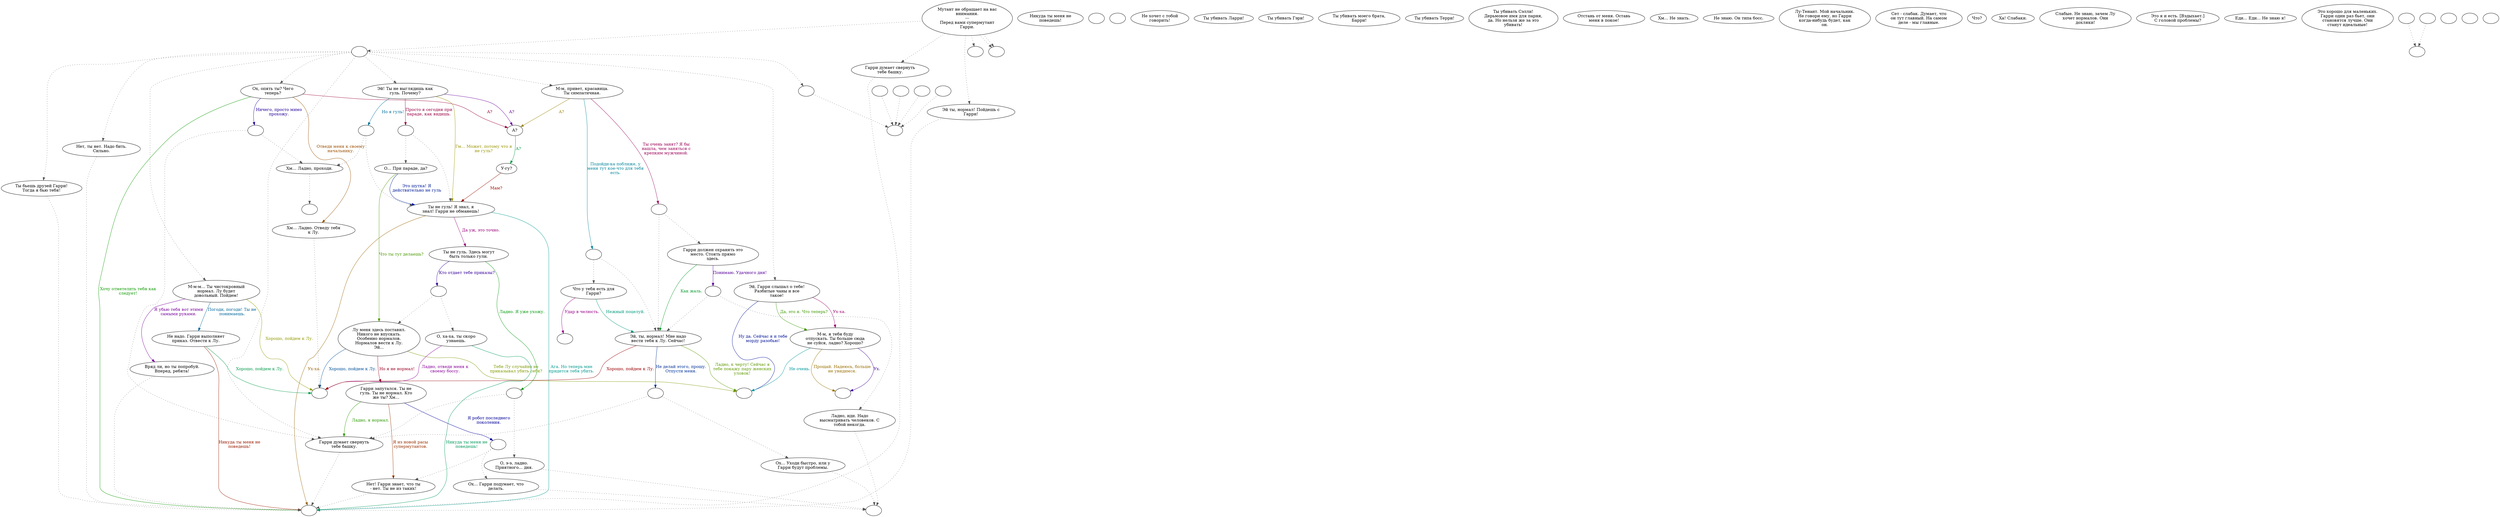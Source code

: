 digraph harry {
  "start" [style=filled       fillcolor="#FFFFFF"       color="#000000"]
  "start" -> "do_dialogue" [style=dotted color="#555555"]
  "start" -> "harry07b" [style=dotted color="#555555"]
  "start" -> "harry21" [style=dotted color="#555555"]
  "start" -> "pickup_p_proc" [style=dotted color="#555555"]
  "start" -> "Critter_Action" [style=dotted color="#555555"]
  "start" -> "Critter_Action" [style=dotted color="#555555"]
  "start" [label="Мутант не обращает на вас\nвнимания.\n---\nПеред вами супермутант\nГарри."]
  "gameover" [style=filled       fillcolor="#FFFFFF"       color="#000000"]
  "gameover" [label="Никуда ты меня не\nповедешь!"]
  "do_dialogue" [style=filled       fillcolor="#FFFFFF"       color="#000000"]
  "do_dialogue" -> "get_reaction" [style=dotted color="#555555"]
  "do_dialogue" -> "harry26" [style=dotted color="#555555"]
  "do_dialogue" -> "harry19" [style=dotted color="#555555"]
  "do_dialogue" -> "harry11" [style=dotted color="#555555"]
  "do_dialogue" -> "harry23" [style=dotted color="#555555"]
  "do_dialogue" -> "harry18" [style=dotted color="#555555"]
  "do_dialogue" -> "harry12" [style=dotted color="#555555"]
  "do_dialogue" -> "harry00" [style=dotted color="#555555"]
  "do_dialogue" -> "harry07" [style=dotted color="#555555"]
  "do_dialogue" [label=""]
  "Critter_Action" [style=filled       fillcolor="#FFFFFF"       color="#000000"]
  "Critter_Action" [label=""]
  "harryleave" [style=filled       fillcolor="#FFFFFF"       color="#000000"]
  "harryleave" [label=""]
  "harryend" [style=filled       fillcolor="#FFFFFF"       color="#000000"]
  "harryend" [label=""]
  "harrycbt" [style=filled       fillcolor="#FFFFFF"       color="#000000"]
  "harrycbt" [label=""]
  "harryturn" [style=filled       fillcolor="#FFFFFF"       color="#000000"]
  "harryturn" [label=""]
  "harryextra" [style=filled       fillcolor="#FFFFFF"       color="#000000"]
  "harryextra" [label=""]
  "surprise" [style=filled       fillcolor="#FFFFFF"       color="#000000"]
  "surprise" [label=""]
  "harrytime" [style=filled       fillcolor="#FFFFFF"       color="#000000"]
  "harrytime" [label=""]
  "harrytime2" [style=filled       fillcolor="#FFFFFF"       color="#000000"]
  "harrytime2" [label=""]
  "harry00" [style=filled       fillcolor="#FFFFFF"       color="#000000"]
  "harry00" [label="Эй! Ты не выглядишь как\nгуль. Почему?"]
  "harry00" -> "harry00_2" [label="Просто я сегодня при\nпараде, как видишь." color="#990043" fontcolor="#990043"]
  "harry00" -> "harry00_3" [label="Но я гуль!" color="#007099" fontcolor="#007099"]
  "harry00" -> "harry02" [label="Гм... Может, потому что я\nне гуль?" color="#999500" fontcolor="#999500"]
  "harry00" -> "harry00a" [label="А?" color="#690099" fontcolor="#690099"]
  "harry00a" [style=filled       fillcolor="#FFFFFF"       color="#000000"]
  "harry00a" [label="А?"]
  "harry00a" -> "harry00b" [label="А?" color="#00993C" fontcolor="#00993C"]
  "harry00b" [style=filled       fillcolor="#FFFFFF"       color="#000000"]
  "harry00b" [label="У-гу?"]
  "harry00b" -> "harry02" [label="Мам?" color="#990F00" fontcolor="#990F00"]
  "harry00_2" [style=filled       fillcolor="#FFFFFF"       color="#000000"]
  "harry00_2" -> "harry01" [style=dotted color="#555555"]
  "harry00_2" -> "harry02" [style=dotted color="#555555"]
  "harry00_2" [label=""]
  "harry00_3" [style=filled       fillcolor="#FFFFFF"       color="#000000"]
  "harry00_3" -> "harry20" [style=dotted color="#555555"]
  "harry00_3" -> "harry02" [style=dotted color="#555555"]
  "harry00_3" [label=""]
  "harry01" [style=filled       fillcolor="#FFFFFF"       color="#000000"]
  "harry01" [label="О... При параде, да?"]
  "harry01" -> "harry02" [label="Это шутка! Я\nдействительно не гуль" color="#001D99" fontcolor="#001D99"]
  "harry01" -> "harry04" [label="Что ты тут делаешь?" color="#4A9900" fontcolor="#4A9900"]
  "harry02" [style=filled       fillcolor="#FFFFFF"       color="#000000"]
  "harry02" [label="Ты не гуль! Я знал, я\nзнал! Гарри не обманешь!"]
  "harry02" -> "harry03" [label="Да уж, это точно." color="#990077" fontcolor="#990077"]
  "harry02" -> "harrycbt" [label="Ага. Но теперь мне\nпридется тебя убить." color="#00998F" fontcolor="#00998F"]
  "harry02" -> "harrycbt" [label="Ух-ха." color="#996200" fontcolor="#996200"]
  "harry03" [style=filled       fillcolor="#FFFFFF"       color="#000000"]
  "harry03" [label="Ты не гуль. Здесь могут\nбыть только гули."]
  "harry03" -> "harry03_2" [label="Кто отдает тебе приказы?" color="#350099" fontcolor="#350099"]
  "harry03" -> "harry03_5" [label="Ладно. Я уже ухожу." color="#009909" fontcolor="#009909"]
  "harry03_2" [style=filled       fillcolor="#FFFFFF"       color="#000000"]
  "harry03_2" -> "harry04" [style=dotted color="#555555"]
  "harry03_2" -> "harry05" [style=dotted color="#555555"]
  "harry03_2" [label=""]
  "harry03_5" [style=filled       fillcolor="#FFFFFF"       color="#000000"]
  "harry03_5" -> "harry06" [style=dotted color="#555555"]
  "harry03_5" -> "harry07" [style=dotted color="#555555"]
  "harry03_5" [label=""]
  "harry04" [style=filled       fillcolor="#FFFFFF"       color="#000000"]
  "harry04" [label="Лу меня здесь поставил.\nНикого не впускать.\nОсобенно нормалов.\nНормалов вести к Лу.\nЭй..."]
  "harry04" -> "harry08" [label="Но я не нормал!" color="#990024" fontcolor="#990024"]
  "harry04" -> "harryxxx" [label="Хорошо, пойдем к Лу." color="#005099" fontcolor="#005099"]
  "harry04" -> "harryturn" [label="Тебе Лу случайно не\nприказывал убить себя?" color="#7D9900" fontcolor="#7D9900"]
  "harry05" [style=filled       fillcolor="#FFFFFF"       color="#000000"]
  "harry05" [label="О, ха-ха, ты скоро\nузнаешь."]
  "harry05" -> "harryxxx" [label="Ладно, отведи меня к\nсвоему боссу." color="#880099" fontcolor="#880099"]
  "harry05" -> "harrycbt" [label="Никуда ты меня не\nповедешь!" color="#00995C" fontcolor="#00995C"]
  "harry06" [style=filled       fillcolor="#FFFFFF"       color="#000000"]
  "harry06" -> "harrytime" [style=dotted color="#555555"]
  "harry06" [label="О, э-э, ладно.\nПриятного... дня."]
  "harry07" [style=filled       fillcolor="#FFFFFF"       color="#000000"]
  "harry07" -> "harrycbt" [style=dotted color="#555555"]
  "harry07" [label="Гарри думает свернуть\nтебе башку."]
  "harry07b" [style=filled       fillcolor="#FFFFFF"       color="#000000"]
  "harry07b" -> "harrycbt" [style=dotted color="#555555"]
  "harry07b" [label="Гарри думает свернуть\nтебе башку."]
  "harry08" [style=filled       fillcolor="#FFFFFF"       color="#000000"]
  "harry08" [label="Гарри запутался. Ты не\nгуль. Ты не нормал. Кто\nже ты? Хм..."]
  "harry08" -> "harry09" [label="Я из новой расы\nсупермутантов." color="#992F00" fontcolor="#992F00"]
  "harry08" -> "harry08_2" [label="Я робот последнего\nпоколения." color="#020099" fontcolor="#020099"]
  "harry08" -> "harry07" [label="Ладно, я нормал." color="#2A9900" fontcolor="#2A9900"]
  "harry08_2" [style=filled       fillcolor="#FFFFFF"       color="#000000"]
  "harry08_2" -> "harry10" [style=dotted color="#555555"]
  "harry08_2" -> "harry09" [style=dotted color="#555555"]
  "harry08_2" [label=""]
  "harry09" [style=filled       fillcolor="#FFFFFF"       color="#000000"]
  "harry09" -> "harrycbt" [style=dotted color="#555555"]
  "harry09" [label="Нет! Гарри знает, что ты\n- нет. Ты не из таких!"]
  "harry10" [style=filled       fillcolor="#FFFFFF"       color="#000000"]
  "harry10" -> "harrytime" [style=dotted color="#555555"]
  "harry10" [label="Ох... Гарри подумает, что\nделать."]
  "harry11" [style=filled       fillcolor="#FFFFFF"       color="#000000"]
  "harry11" -> "harrycbt" [style=dotted color="#555555"]
  "harry11" [label="Нет, ты нет. Надо бить.\nСильно."]
  "harry12" [style=filled       fillcolor="#FFFFFF"       color="#000000"]
  "harry12" [label="М-м, привет, красавица.\nТы симпатичная."]
  "harry12" -> "harry12_2" [label="Ты очень занят? Я бы\nнашла, чем заняться с\nкрепким мужчиной." color="#990057" fontcolor="#990057"]
  "harry12" -> "harry12_3" [label="Подойди-ка поближе, у\nменя тут кое-что для тебя\nесть." color="#008499" fontcolor="#008499"]
  "harry12" -> "harry00a" [label="А?" color="#998200" fontcolor="#998200"]
  "harry12_2" [style=filled       fillcolor="#FFFFFF"       color="#000000"]
  "harry12_2" -> "harry13" [style=dotted color="#555555"]
  "harry12_2" -> "harry14" [style=dotted color="#555555"]
  "harry12_2" [label=""]
  "harry12_3" [style=filled       fillcolor="#FFFFFF"       color="#000000"]
  "harry12_3" -> "harry17" [style=dotted color="#555555"]
  "harry12_3" -> "harry14" [style=dotted color="#555555"]
  "harry12_3" [label=""]
  "harry13" [style=filled       fillcolor="#FFFFFF"       color="#000000"]
  "harry13" [label="Гарри должен охранять это\nместо. Стоять прямо\nздесь."]
  "harry13" -> "harry13_2" [label="Понимаю. Удачного дня!" color="#550099" fontcolor="#550099"]
  "harry13" -> "harry14" [label="Как жаль." color="#009928" fontcolor="#009928"]
  "harry13_2" [style=filled       fillcolor="#FFFFFF"       color="#000000"]
  "harry13_2" -> "harry16" [style=dotted color="#555555"]
  "harry13_2" -> "harry14" [style=dotted color="#555555"]
  "harry13_2" [label=""]
  "harry14" [style=filled       fillcolor="#FFFFFF"       color="#000000"]
  "harry14" [label="Эй, ты, нормал! Мне надо\nвести тебя к Лу. Сейчас!"]
  "harry14" -> "harryxxx" [label="Хорошо, пойдем к Лу." color="#990004" fontcolor="#990004"]
  "harry14" -> "harry14_2" [label="Не делай этого, прошу.\nОтпусти меня." color="#003199" fontcolor="#003199"]
  "harry14" -> "harryturn" [label="Ладно, к черту! Сейчас я\nтебе покажу пару женских\nуловок!" color="#5E9900" fontcolor="#5E9900"]
  "harry14_2" [style=filled       fillcolor="#FFFFFF"       color="#000000"]
  "harry14_2" -> "harry15" [style=dotted color="#555555"]
  "harry14_2" -> "harry07" [style=dotted color="#555555"]
  "harry14_2" [label=""]
  "harry15" [style=filled       fillcolor="#FFFFFF"       color="#000000"]
  "harry15" -> "harrytime" [style=dotted color="#555555"]
  "harry15" [label="Ох... Уходи быстро, или у\nГарри будут проблемы."]
  "harry16" [style=filled       fillcolor="#FFFFFF"       color="#000000"]
  "harry16" -> "harrytime" [style=dotted color="#555555"]
  "harry16" [label="Ладно, иди. Надо\nвысматривать человеков. С\nтобой некогда."]
  "harry17" [style=filled       fillcolor="#FFFFFF"       color="#000000"]
  "harry17" [label="Что у тебя есть для\nГарри?"]
  "harry17" -> "surprise" [label="Удар в челюсть." color="#99008A" fontcolor="#99008A"]
  "harry17" -> "harry14" [label="Нежный поцелуй." color="#00997B" fontcolor="#00997B"]
  "harry18" [style=filled       fillcolor="#FFFFFF"       color="#000000"]
  "harry18" -> "harrycbt" [style=dotted color="#555555"]
  "harry18" [label="Ты бьешь друзей Гарри!\nТогда я бью тебя!"]
  "harry19" [style=filled       fillcolor="#FFFFFF"       color="#000000"]
  "harry19" [label="Ох, опять ты? Чего\nтеперь?"]
  "harry19" -> "harry22" [label="Отведи меня к своему\nначальнику." color="#994F00" fontcolor="#994F00"]
  "harry19" -> "harry19_2" [label="Ничего, просто мимо\nпрохожу." color="#220099" fontcolor="#220099"]
  "harry19" -> "harrycbt" [label="Хочу отметелить тебя как\nследует!" color="#0B9900" fontcolor="#0B9900"]
  "harry19" -> "harry00a" [label="А?" color="#990037" fontcolor="#990037"]
  "harry19_2" [style=filled       fillcolor="#FFFFFF"       color="#000000"]
  "harry19_2" -> "harry20" [style=dotted color="#555555"]
  "harry19_2" -> "harry07" [style=dotted color="#555555"]
  "harry19_2" [label=""]
  "harry20" [style=filled       fillcolor="#FFFFFF"       color="#000000"]
  "harry20" -> "harrytime2" [style=dotted color="#555555"]
  "harry20" [label="Хм... Ладно, проходи."]
  "harry21" [style=filled       fillcolor="#FFFFFF"       color="#000000"]
  "harry21" -> "harrycbt" [style=dotted color="#555555"]
  "harry21" [label="Эй ты, нормал! Пойдешь с\nГарри!"]
  "harry22" [style=filled       fillcolor="#FFFFFF"       color="#000000"]
  "harry22" -> "harryxxx" [style=dotted color="#555555"]
  "harry22" [label="Хм... Ладно. Отведу тебя\nк Лу."]
  "harry23" [style=filled       fillcolor="#FFFFFF"       color="#000000"]
  "harry23" [label="М-м-м... Ты чистокровный\nнормал. Лу будет\nдовольный. Пойдем!"]
  "harry23" -> "harry24" [label="Погоди, погоди! Ты не\nпонимаешь." color="#006499" fontcolor="#006499"]
  "harry23" -> "harryxxx" [label="Хорошо, пойдем к Лу." color="#919900" fontcolor="#919900"]
  "harry23" -> "harry25" [label="Я убью тебя вот этими\nсамыми руками." color="#750099" fontcolor="#750099"]
  "harry24" [style=filled       fillcolor="#FFFFFF"       color="#000000"]
  "harry24" [label="Не надо. Гарри выполняет\nприказ. Отвести к Лу."]
  "harry24" -> "harryxxx" [label="Хорошо, пойдем к Лу." color="#009948" fontcolor="#009948"]
  "harry24" -> "harrycbt" [label="Никуда ты меня не\nповедешь!" color="#991B00" fontcolor="#991B00"]
  "harry25" [style=filled       fillcolor="#FFFFFF"       color="#000000"]
  "harry25" -> "harrycbt" [style=dotted color="#555555"]
  "harry25" [label="Вряд ли, но ты попробуй.\nВперед, ребята!"]
  "harry26" [style=filled       fillcolor="#FFFFFF"       color="#000000"]
  "harry26" [label="Эй, Гарри слышал о тебе!\nРазбитые чаны и все\nтакое!"]
  "harry26" -> "harryturn" [label="Ну да. Сейчас я и тебе\nморду разобью!" color="#001199" fontcolor="#001199"]
  "harry26" -> "harry27" [label="Да, это я. Что теперь?" color="#3E9900" fontcolor="#3E9900"]
  "harry26" -> "harry27" [label="Ух-ха." color="#99006B" fontcolor="#99006B"]
  "harry27" [style=filled       fillcolor="#FFFFFF"       color="#000000"]
  "harry27" [label="М-м, я тебя буду\nотпускать. Ты больше сюда\nне суйся, ладно? Хорошо?"]
  "harry27" -> "harryturn" [label="Не очень." color="#009799" fontcolor="#009799"]
  "harry27" -> "harryleave" [label="Прощай. Надеюсь, больше\nне увидимся." color="#996E00" fontcolor="#996E00"]
  "harry27" -> "harryleave" [label="Ух." color="#420099" fontcolor="#420099"]
  "harry200" [style=filled       fillcolor="#FFFFFF"       color="#000000"]
  "harry200" [label="Не хочет с тобой\nговорить!"]
  "harry201" [style=filled       fillcolor="#FFFFFF"       color="#000000"]
  "harry201" [label="Ты убивать Ларри!"]
  "harry202" [style=filled       fillcolor="#FFFFFF"       color="#000000"]
  "harry202" [label="Ты убивать Гэри!"]
  "harry203" [style=filled       fillcolor="#FFFFFF"       color="#000000"]
  "harry203" [label="Ты убивать моего брата,\nБарри!"]
  "harry204" [style=filled       fillcolor="#FFFFFF"       color="#000000"]
  "harry204" [label="Ты убивать Терри!"]
  "harry205" [style=filled       fillcolor="#FFFFFF"       color="#000000"]
  "harry205" [label="Ты убивать Сэлли!\nДерьмовое имя для парня,\nда. Но нельзя же за это\nубивать!"]
  "harry206" [style=filled       fillcolor="#FFFFFF"       color="#000000"]
  "harry206" [label="Отстань от меня. Оставь\nменя в покое!"]
  "harry207" [style=filled       fillcolor="#FFFFFF"       color="#000000"]
  "harry207" [label="Хм... Не знать."]
  "harry300" [style=filled       fillcolor="#FFFFFF"       color="#000000"]
  "harry300" [label="Не знаю. Он типа босс."]
  "harry301" [style=filled       fillcolor="#FFFFFF"       color="#000000"]
  "harry301" [label="Лу-Тенант. Мой начальник.\nНе говори ему, но Гарри\nкогда-нибудь будет, как\nон."]
  "harry302" [style=filled       fillcolor="#FFFFFF"       color="#000000"]
  "harry302" [label="Сет - слабак. Думает, что\nон тут главный. На самом\nделе - мы главные."]
  "harry303" [style=filled       fillcolor="#FFFFFF"       color="#000000"]
  "harry303" [label="Что?"]
  "harry304" [style=filled       fillcolor="#FFFFFF"       color="#000000"]
  "harry304" [label="Ха! Слабаки."]
  "harry305" [style=filled       fillcolor="#FFFFFF"       color="#000000"]
  "harry305" [label="Слабые. Не знаю, зачем Лу\nхочет нормалов. Они\nдохляки!"]
  "harry306" [style=filled       fillcolor="#FFFFFF"       color="#000000"]
  "harry306" [label="Это я и есть. [Вздыхает.]\nС головой проблемы?"]
  "harry307" [style=filled       fillcolor="#FFFFFF"       color="#000000"]
  "harry307" [label="Еди... Еди... Не знаю я!"]
  "harry308" [style=filled       fillcolor="#FFFFFF"       color="#000000"]
  "harry308" [label="Это хорошо для маленьких.\nГарри один раз бьет, они\nстановятся лучше. Они\nстанут идеальные!"]
  "pickup_p_proc" [style=filled       fillcolor="#FFFFFF"       color="#000000"]
  "pickup_p_proc" [label=""]
  "harryxxx" [style=filled       fillcolor="#FFFFFF"       color="#000000"]
  "harryxxx" [label=""]
  "get_reaction" [style=filled       fillcolor="#FFFFFF"       color="#000000"]
  "get_reaction" -> "ReactToLevel" [style=dotted color="#555555"]
  "get_reaction" [label=""]
  "ReactToLevel" [style=filled       fillcolor="#FFFFFF"       color="#000000"]
  "ReactToLevel" [label=""]
  "LevelToReact" [style=filled       fillcolor="#FFFFFF"       color="#000000"]
  "LevelToReact" [label=""]
  "UpReact" [style=filled       fillcolor="#FFFFFF"       color="#000000"]
  "UpReact" -> "ReactToLevel" [style=dotted color="#555555"]
  "UpReact" [label=""]
  "DownReact" [style=filled       fillcolor="#FFFFFF"       color="#000000"]
  "DownReact" -> "ReactToLevel" [style=dotted color="#555555"]
  "DownReact" [label=""]
  "BottomReact" [style=filled       fillcolor="#FFFFFF"       color="#000000"]
  "BottomReact" [label=""]
  "TopReact" [style=filled       fillcolor="#FFFFFF"       color="#000000"]
  "TopReact" [label=""]
  "BigUpReact" [style=filled       fillcolor="#FFFFFF"       color="#000000"]
  "BigUpReact" -> "ReactToLevel" [style=dotted color="#555555"]
  "BigUpReact" [label=""]
  "BigDownReact" [style=filled       fillcolor="#FFFFFF"       color="#000000"]
  "BigDownReact" -> "ReactToLevel" [style=dotted color="#555555"]
  "BigDownReact" [label=""]
  "UpReactLevel" [style=filled       fillcolor="#FFFFFF"       color="#000000"]
  "UpReactLevel" -> "LevelToReact" [style=dotted color="#555555"]
  "UpReactLevel" [label=""]
  "DownReactLevel" [style=filled       fillcolor="#FFFFFF"       color="#000000"]
  "DownReactLevel" -> "LevelToReact" [style=dotted color="#555555"]
  "DownReactLevel" [label=""]
  "Goodbyes" [style=filled       fillcolor="#FFFFFF"       color="#000000"]
  "Goodbyes" [label=""]
}